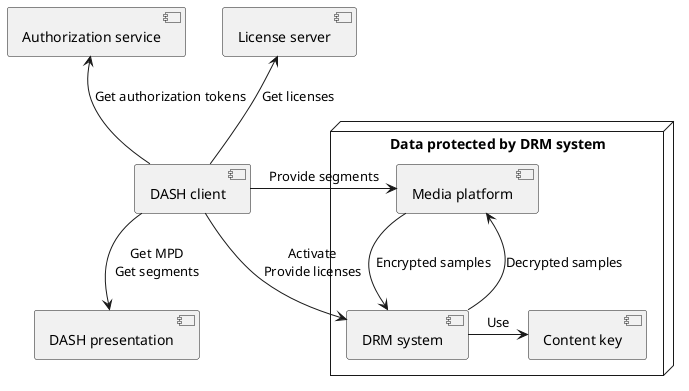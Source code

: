 @startuml

[DASH presentation] as DASH

[DASH client] as Client

node "Data protected by DRM system" {
    [Content key] as Key

    [Media platform] as MediaPlatform
    [DRM system] as DRM
}

[License server] as LicenseServer
[Authorization service] as Authz

Client -down-> DASH : Get MPD\nGet segments
Client -> MediaPlatform : Provide segments
Client -down-> DRM : Activate\nProvide licenses

DRM -> MediaPlatform : Decrypted samples
MediaPlatform --> DRM : Encrypted samples

DRM -> Key : Use

Client -up-> LicenseServer : Get licenses
Client -up-> Authz : Get authorization tokens

@enduml